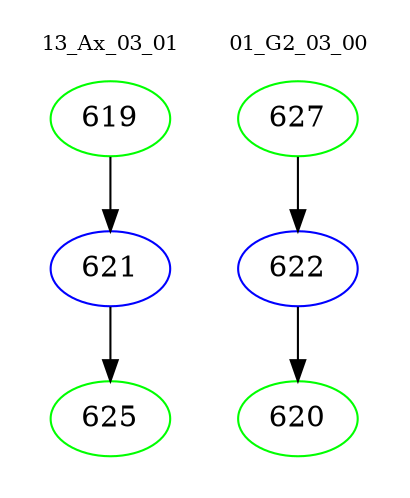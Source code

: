 digraph{
subgraph cluster_0 {
color = white
label = "13_Ax_03_01";
fontsize=10;
T0_619 [label="619", color="green"]
T0_619 -> T0_621 [color="black"]
T0_621 [label="621", color="blue"]
T0_621 -> T0_625 [color="black"]
T0_625 [label="625", color="green"]
}
subgraph cluster_1 {
color = white
label = "01_G2_03_00";
fontsize=10;
T1_627 [label="627", color="green"]
T1_627 -> T1_622 [color="black"]
T1_622 [label="622", color="blue"]
T1_622 -> T1_620 [color="black"]
T1_620 [label="620", color="green"]
}
}
